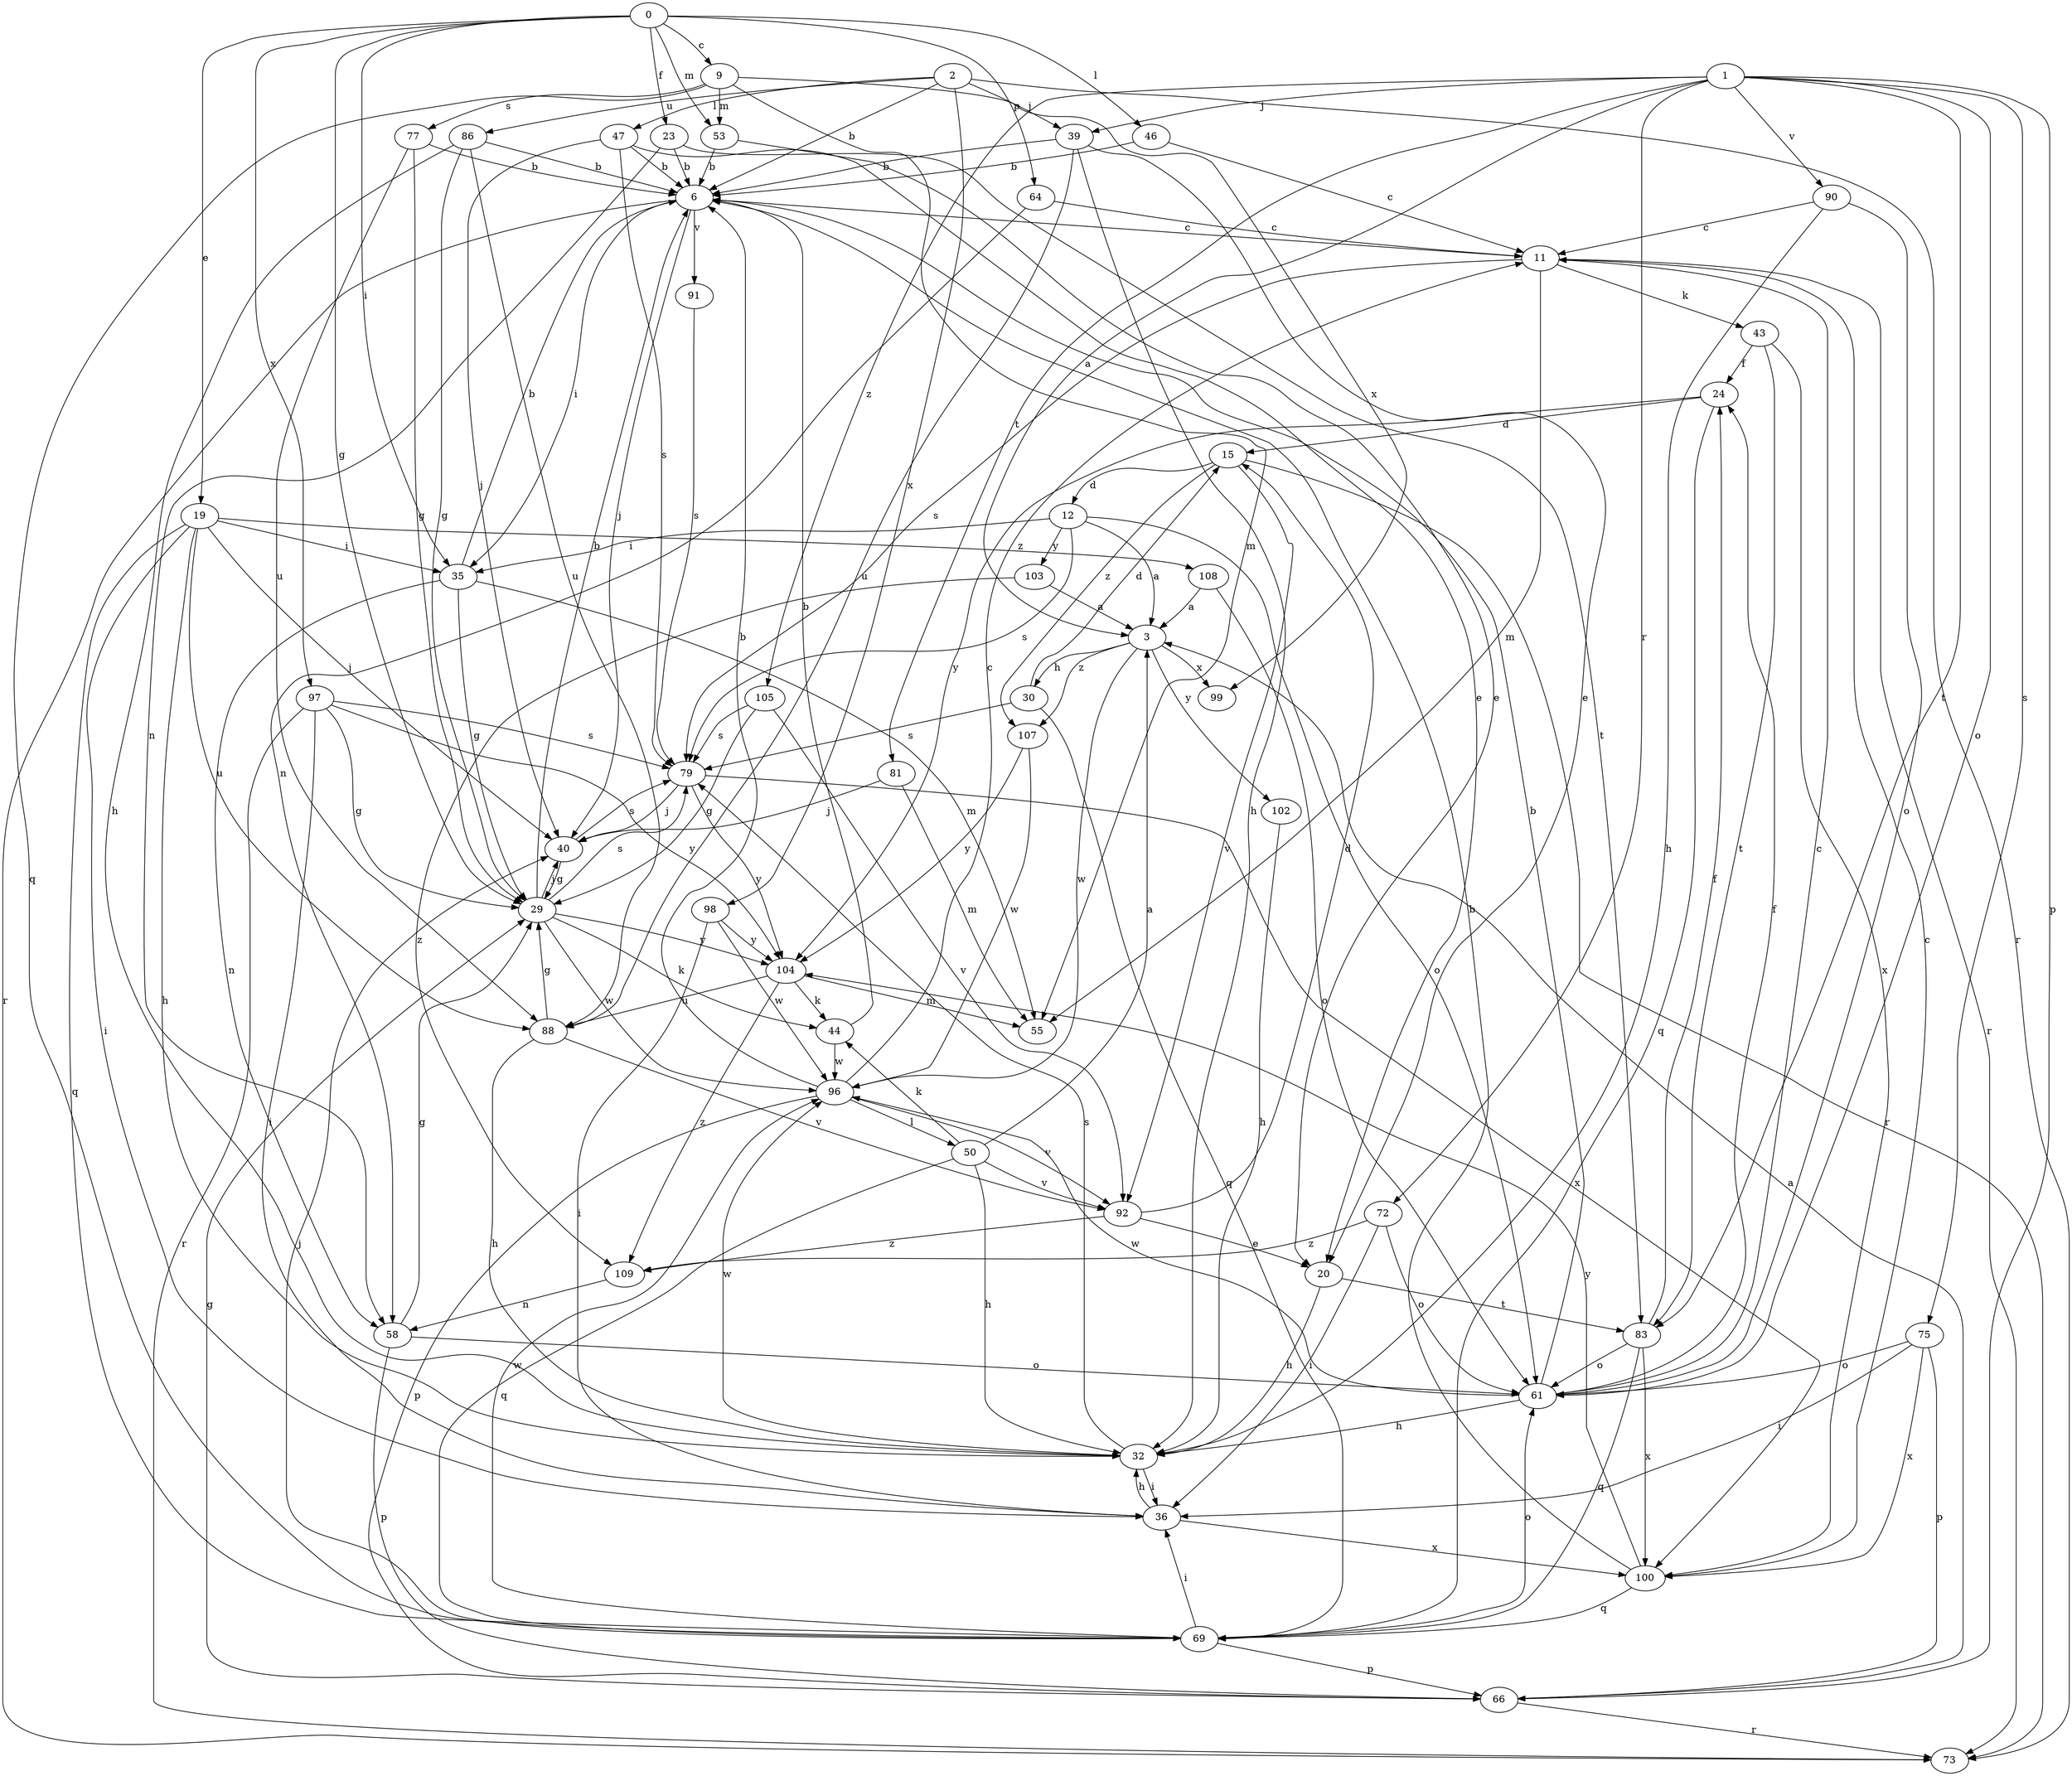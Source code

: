 strict digraph  {
0;
1;
2;
3;
6;
9;
11;
12;
15;
19;
20;
23;
24;
29;
30;
32;
35;
36;
39;
40;
43;
44;
46;
47;
50;
53;
55;
58;
61;
64;
66;
69;
72;
73;
75;
77;
79;
81;
83;
86;
88;
90;
91;
92;
96;
97;
98;
99;
100;
102;
103;
104;
105;
107;
108;
109;
0 -> 9  [label=c];
0 -> 19  [label=e];
0 -> 23  [label=f];
0 -> 29  [label=g];
0 -> 35  [label=i];
0 -> 46  [label=l];
0 -> 53  [label=m];
0 -> 64  [label=p];
0 -> 97  [label=x];
1 -> 3  [label=a];
1 -> 39  [label=j];
1 -> 61  [label=o];
1 -> 66  [label=p];
1 -> 72  [label=r];
1 -> 75  [label=s];
1 -> 81  [label=t];
1 -> 83  [label=t];
1 -> 90  [label=v];
1 -> 105  [label=z];
2 -> 6  [label=b];
2 -> 39  [label=j];
2 -> 47  [label=l];
2 -> 73  [label=r];
2 -> 86  [label=u];
2 -> 98  [label=x];
3 -> 30  [label=h];
3 -> 96  [label=w];
3 -> 99  [label=x];
3 -> 102  [label=y];
3 -> 107  [label=z];
6 -> 11  [label=c];
6 -> 35  [label=i];
6 -> 40  [label=j];
6 -> 73  [label=r];
6 -> 91  [label=v];
9 -> 53  [label=m];
9 -> 55  [label=m];
9 -> 69  [label=q];
9 -> 77  [label=s];
9 -> 99  [label=x];
11 -> 43  [label=k];
11 -> 55  [label=m];
11 -> 73  [label=r];
11 -> 79  [label=s];
12 -> 3  [label=a];
12 -> 35  [label=i];
12 -> 61  [label=o];
12 -> 79  [label=s];
12 -> 103  [label=y];
15 -> 12  [label=d];
15 -> 73  [label=r];
15 -> 92  [label=v];
15 -> 107  [label=z];
19 -> 32  [label=h];
19 -> 35  [label=i];
19 -> 36  [label=i];
19 -> 40  [label=j];
19 -> 69  [label=q];
19 -> 88  [label=u];
19 -> 108  [label=z];
20 -> 32  [label=h];
20 -> 83  [label=t];
23 -> 6  [label=b];
23 -> 58  [label=n];
23 -> 83  [label=t];
24 -> 15  [label=d];
24 -> 69  [label=q];
24 -> 104  [label=y];
29 -> 6  [label=b];
29 -> 40  [label=j];
29 -> 44  [label=k];
29 -> 79  [label=s];
29 -> 96  [label=w];
29 -> 104  [label=y];
30 -> 15  [label=d];
30 -> 69  [label=q];
30 -> 79  [label=s];
32 -> 36  [label=i];
32 -> 79  [label=s];
32 -> 96  [label=w];
35 -> 6  [label=b];
35 -> 29  [label=g];
35 -> 55  [label=m];
35 -> 58  [label=n];
36 -> 32  [label=h];
36 -> 100  [label=x];
39 -> 6  [label=b];
39 -> 20  [label=e];
39 -> 32  [label=h];
39 -> 88  [label=u];
40 -> 29  [label=g];
40 -> 79  [label=s];
43 -> 24  [label=f];
43 -> 83  [label=t];
43 -> 100  [label=x];
44 -> 6  [label=b];
44 -> 96  [label=w];
46 -> 6  [label=b];
46 -> 11  [label=c];
47 -> 6  [label=b];
47 -> 20  [label=e];
47 -> 40  [label=j];
47 -> 79  [label=s];
50 -> 3  [label=a];
50 -> 32  [label=h];
50 -> 44  [label=k];
50 -> 69  [label=q];
50 -> 92  [label=v];
53 -> 6  [label=b];
53 -> 20  [label=e];
58 -> 29  [label=g];
58 -> 61  [label=o];
58 -> 66  [label=p];
61 -> 6  [label=b];
61 -> 11  [label=c];
61 -> 24  [label=f];
61 -> 32  [label=h];
61 -> 96  [label=w];
64 -> 11  [label=c];
64 -> 58  [label=n];
66 -> 3  [label=a];
66 -> 29  [label=g];
66 -> 73  [label=r];
69 -> 36  [label=i];
69 -> 40  [label=j];
69 -> 61  [label=o];
69 -> 66  [label=p];
69 -> 96  [label=w];
72 -> 36  [label=i];
72 -> 61  [label=o];
72 -> 109  [label=z];
75 -> 36  [label=i];
75 -> 61  [label=o];
75 -> 66  [label=p];
75 -> 100  [label=x];
77 -> 6  [label=b];
77 -> 29  [label=g];
77 -> 88  [label=u];
79 -> 40  [label=j];
79 -> 100  [label=x];
79 -> 104  [label=y];
81 -> 40  [label=j];
81 -> 55  [label=m];
83 -> 24  [label=f];
83 -> 61  [label=o];
83 -> 69  [label=q];
83 -> 100  [label=x];
86 -> 6  [label=b];
86 -> 29  [label=g];
86 -> 32  [label=h];
86 -> 88  [label=u];
88 -> 29  [label=g];
88 -> 32  [label=h];
88 -> 92  [label=v];
90 -> 11  [label=c];
90 -> 32  [label=h];
90 -> 61  [label=o];
91 -> 79  [label=s];
92 -> 15  [label=d];
92 -> 20  [label=e];
92 -> 109  [label=z];
96 -> 6  [label=b];
96 -> 11  [label=c];
96 -> 50  [label=l];
96 -> 66  [label=p];
96 -> 92  [label=v];
97 -> 29  [label=g];
97 -> 36  [label=i];
97 -> 73  [label=r];
97 -> 79  [label=s];
97 -> 104  [label=y];
98 -> 36  [label=i];
98 -> 96  [label=w];
98 -> 104  [label=y];
100 -> 6  [label=b];
100 -> 11  [label=c];
100 -> 69  [label=q];
100 -> 104  [label=y];
102 -> 32  [label=h];
103 -> 3  [label=a];
103 -> 109  [label=z];
104 -> 44  [label=k];
104 -> 55  [label=m];
104 -> 88  [label=u];
104 -> 109  [label=z];
105 -> 29  [label=g];
105 -> 79  [label=s];
105 -> 92  [label=v];
107 -> 96  [label=w];
107 -> 104  [label=y];
108 -> 3  [label=a];
108 -> 61  [label=o];
109 -> 58  [label=n];
}
